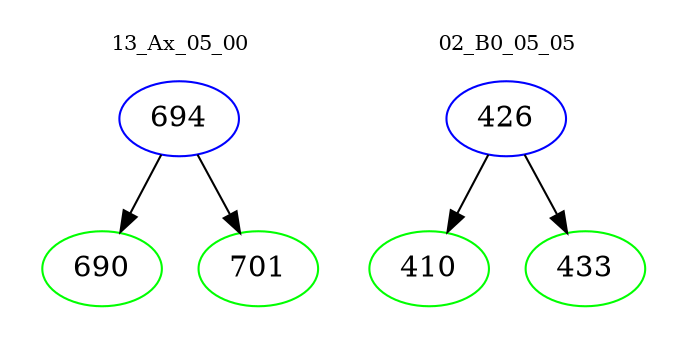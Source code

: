 digraph{
subgraph cluster_0 {
color = white
label = "13_Ax_05_00";
fontsize=10;
T0_694 [label="694", color="blue"]
T0_694 -> T0_690 [color="black"]
T0_690 [label="690", color="green"]
T0_694 -> T0_701 [color="black"]
T0_701 [label="701", color="green"]
}
subgraph cluster_1 {
color = white
label = "02_B0_05_05";
fontsize=10;
T1_426 [label="426", color="blue"]
T1_426 -> T1_410 [color="black"]
T1_410 [label="410", color="green"]
T1_426 -> T1_433 [color="black"]
T1_433 [label="433", color="green"]
}
}
